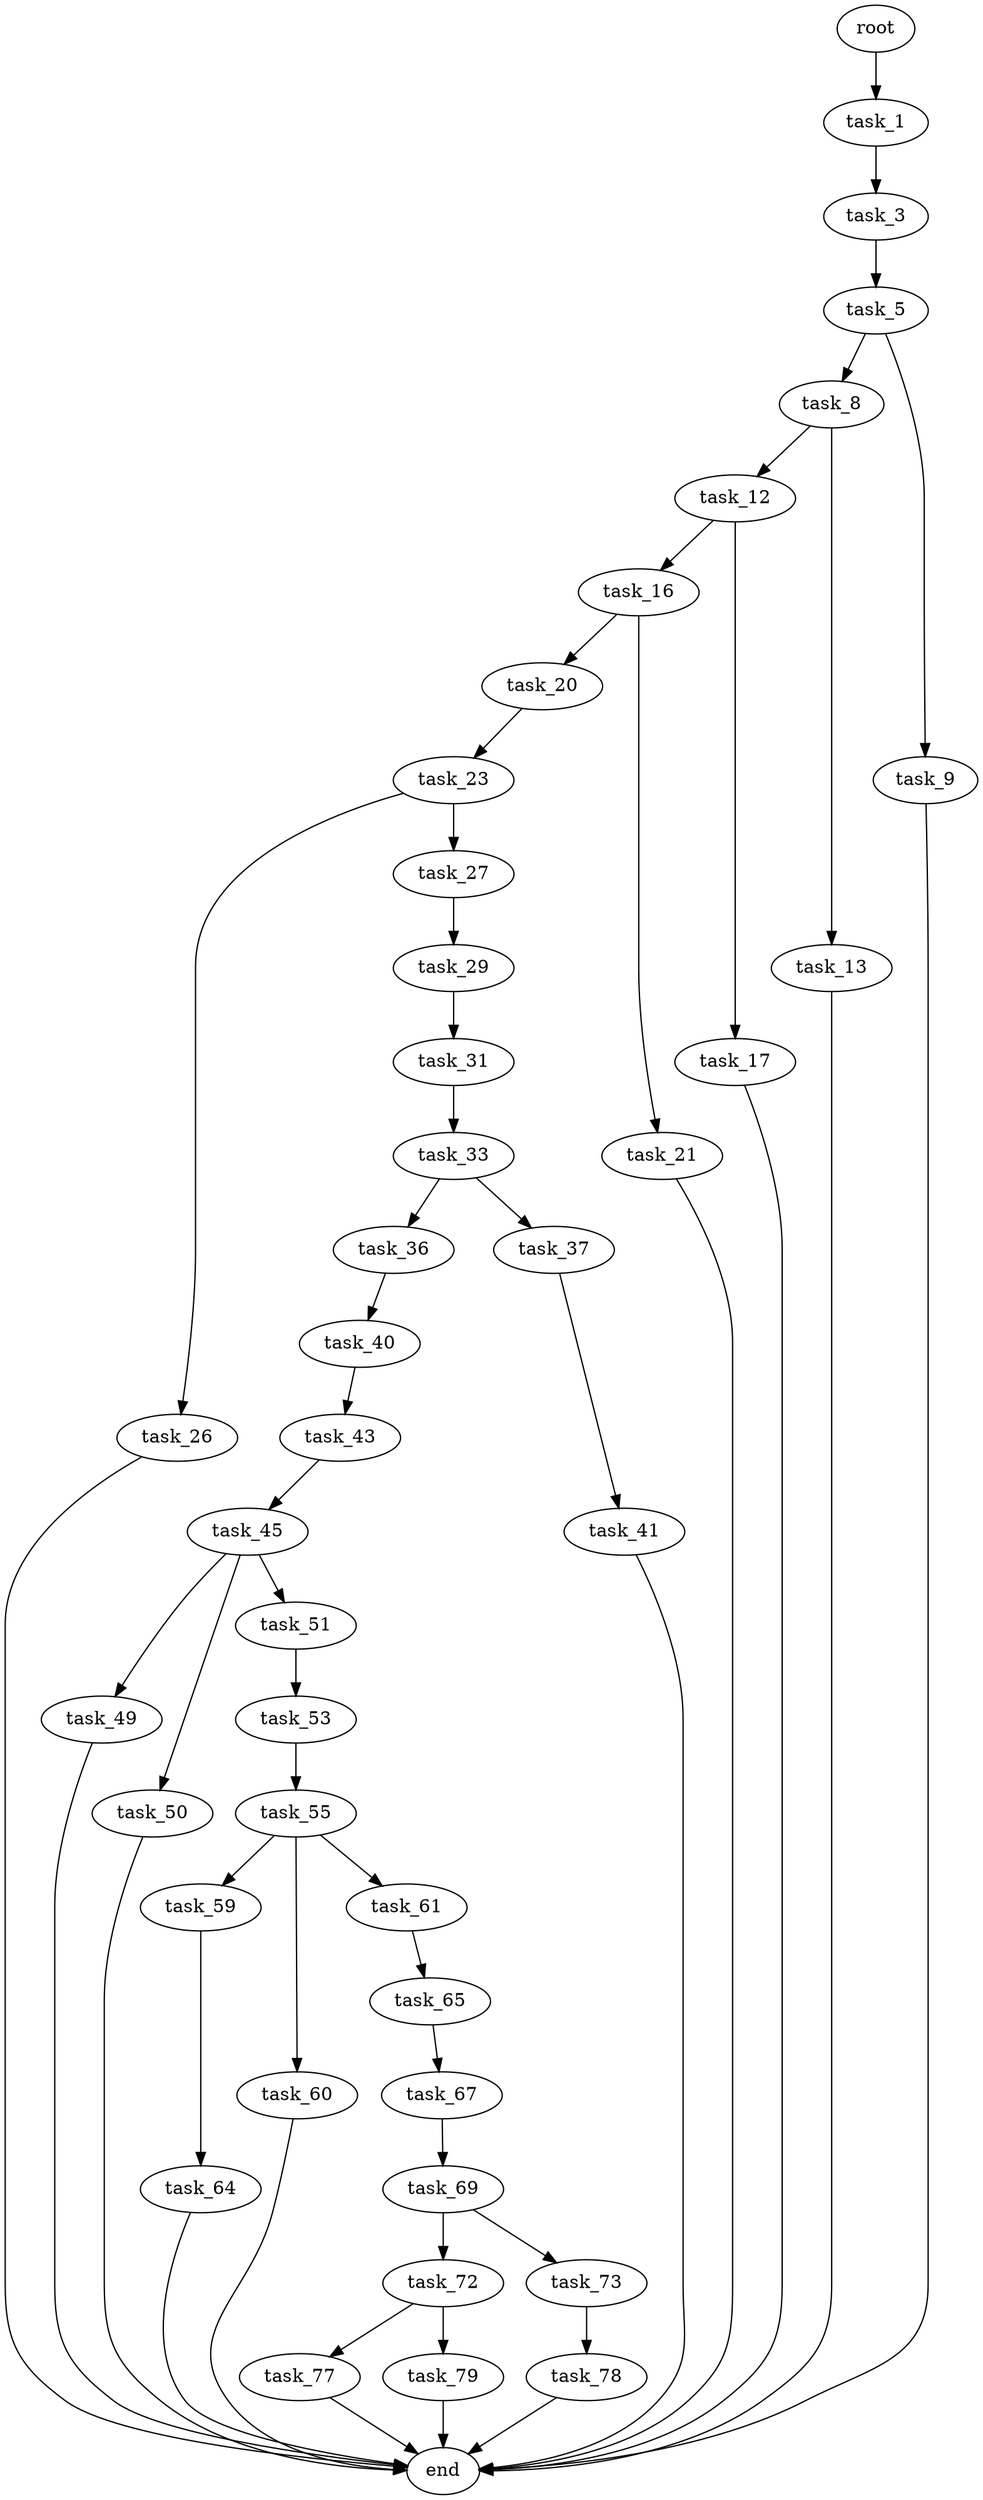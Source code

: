 digraph G {
  root [size="0.000000"];
  task_1 [size="549755813888.000000"];
  task_3 [size="14003597724.000000"];
  task_5 [size="549755813888.000000"];
  task_8 [size="8589934592.000000"];
  task_9 [size="41708927835.000000"];
  task_12 [size="8589934592.000000"];
  task_13 [size="231928233984.000000"];
  task_16 [size="21105767716.000000"];
  task_17 [size="18831976639.000000"];
  task_20 [size="3835942630.000000"];
  task_21 [size="5270317774.000000"];
  task_23 [size="607254063850.000000"];
  task_26 [size="9183926536.000000"];
  task_27 [size="795544588521.000000"];
  task_29 [size="3956747296.000000"];
  task_31 [size="12023552826.000000"];
  task_33 [size="1211867892964.000000"];
  task_36 [size="368293445632.000000"];
  task_37 [size="43019349642.000000"];
  task_40 [size="782757789696.000000"];
  task_41 [size="46020567600.000000"];
  task_43 [size="1008001599.000000"];
  task_45 [size="6673102732.000000"];
  task_49 [size="21628073872.000000"];
  task_50 [size="19582602687.000000"];
  task_51 [size="187490544399.000000"];
  task_53 [size="368293445632.000000"];
  task_55 [size="33444171452.000000"];
  task_59 [size="6322040016.000000"];
  task_60 [size="549755813888.000000"];
  task_61 [size="298469205986.000000"];
  task_64 [size="368293445632.000000"];
  task_65 [size="2586519812.000000"];
  task_67 [size="21048619348.000000"];
  task_69 [size="782757789696.000000"];
  task_72 [size="9367051466.000000"];
  task_73 [size="549755813888.000000"];
  task_77 [size="28991029248.000000"];
  task_78 [size="28991029248.000000"];
  task_79 [size="28991029248.000000"];
  end [size="0.000000"];

  root -> task_1 [size="1.000000"];
  task_1 -> task_3 [size="536870912.000000"];
  task_3 -> task_5 [size="411041792.000000"];
  task_5 -> task_8 [size="536870912.000000"];
  task_5 -> task_9 [size="536870912.000000"];
  task_8 -> task_12 [size="33554432.000000"];
  task_8 -> task_13 [size="33554432.000000"];
  task_9 -> end [size="1.000000"];
  task_12 -> task_16 [size="33554432.000000"];
  task_12 -> task_17 [size="33554432.000000"];
  task_13 -> end [size="1.000000"];
  task_16 -> task_20 [size="536870912.000000"];
  task_16 -> task_21 [size="536870912.000000"];
  task_17 -> end [size="1.000000"];
  task_20 -> task_23 [size="75497472.000000"];
  task_21 -> end [size="1.000000"];
  task_23 -> task_26 [size="536870912.000000"];
  task_23 -> task_27 [size="536870912.000000"];
  task_26 -> end [size="1.000000"];
  task_27 -> task_29 [size="679477248.000000"];
  task_29 -> task_31 [size="301989888.000000"];
  task_31 -> task_33 [size="536870912.000000"];
  task_33 -> task_36 [size="838860800.000000"];
  task_33 -> task_37 [size="838860800.000000"];
  task_36 -> task_40 [size="411041792.000000"];
  task_37 -> task_41 [size="679477248.000000"];
  task_40 -> task_43 [size="679477248.000000"];
  task_41 -> end [size="1.000000"];
  task_43 -> task_45 [size="33554432.000000"];
  task_45 -> task_49 [size="134217728.000000"];
  task_45 -> task_50 [size="134217728.000000"];
  task_45 -> task_51 [size="134217728.000000"];
  task_49 -> end [size="1.000000"];
  task_50 -> end [size="1.000000"];
  task_51 -> task_53 [size="209715200.000000"];
  task_53 -> task_55 [size="411041792.000000"];
  task_55 -> task_59 [size="679477248.000000"];
  task_55 -> task_60 [size="679477248.000000"];
  task_55 -> task_61 [size="679477248.000000"];
  task_59 -> task_64 [size="536870912.000000"];
  task_60 -> end [size="1.000000"];
  task_61 -> task_65 [size="411041792.000000"];
  task_64 -> end [size="1.000000"];
  task_65 -> task_67 [size="75497472.000000"];
  task_67 -> task_69 [size="411041792.000000"];
  task_69 -> task_72 [size="679477248.000000"];
  task_69 -> task_73 [size="679477248.000000"];
  task_72 -> task_77 [size="838860800.000000"];
  task_72 -> task_79 [size="838860800.000000"];
  task_73 -> task_78 [size="536870912.000000"];
  task_77 -> end [size="1.000000"];
  task_78 -> end [size="1.000000"];
  task_79 -> end [size="1.000000"];
}
